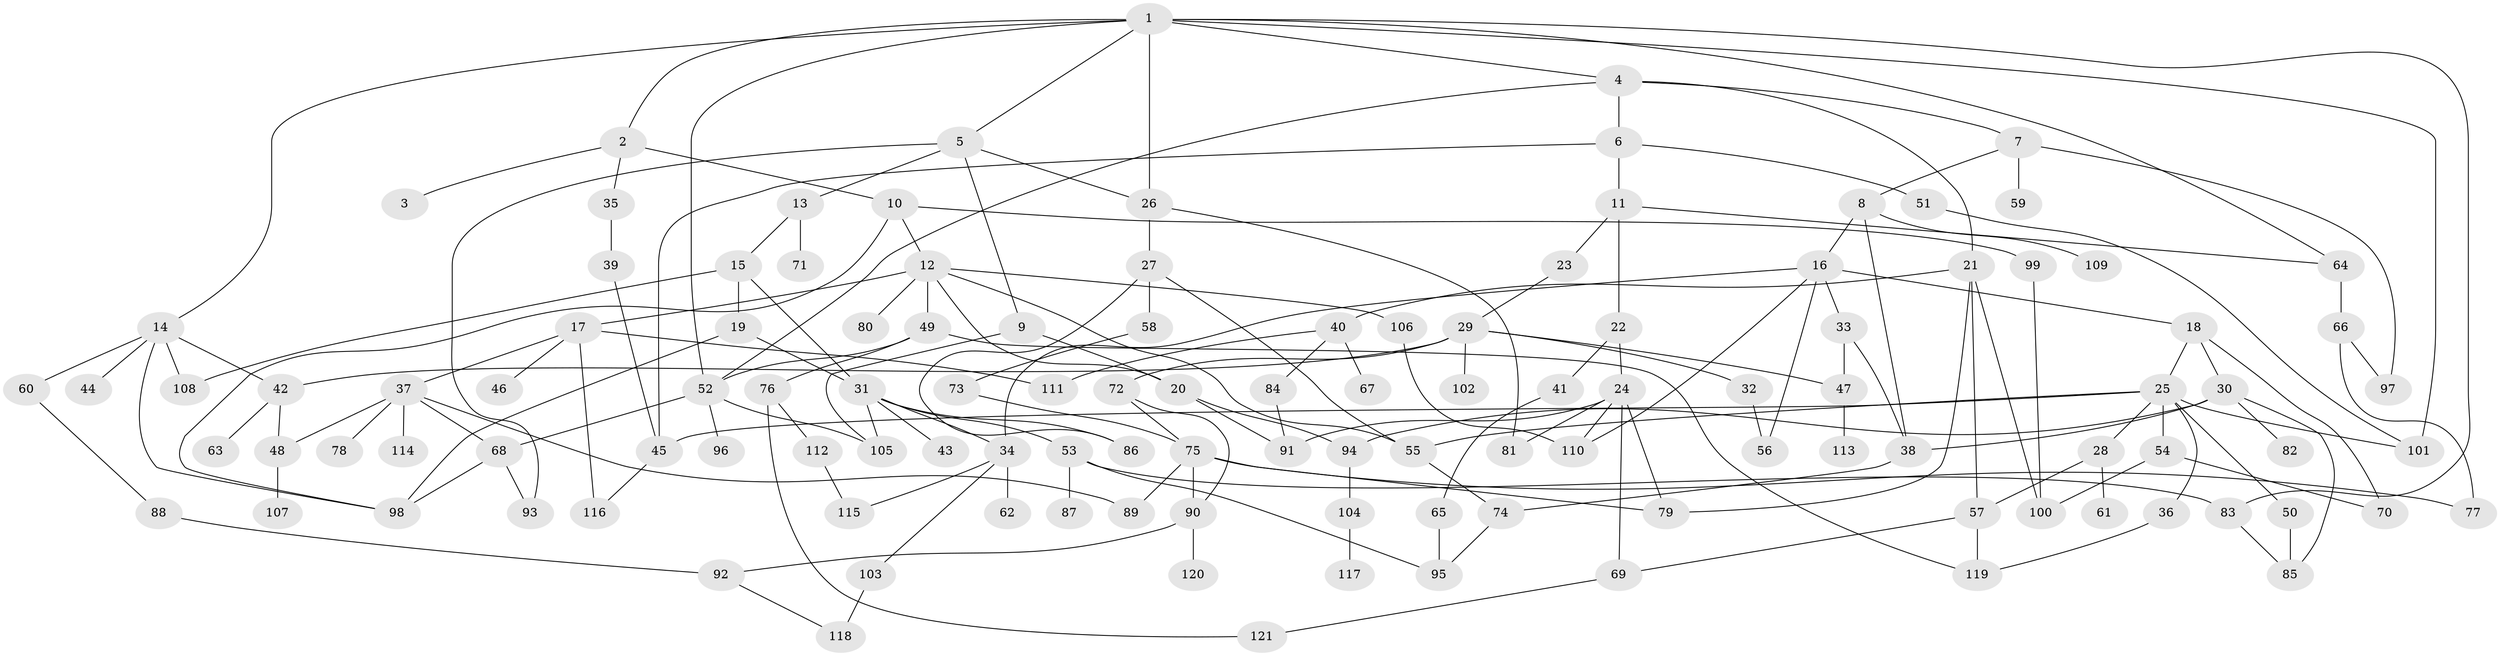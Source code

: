 // Generated by graph-tools (version 1.1) at 2025/00/03/09/25 03:00:56]
// undirected, 121 vertices, 180 edges
graph export_dot {
graph [start="1"]
  node [color=gray90,style=filled];
  1;
  2;
  3;
  4;
  5;
  6;
  7;
  8;
  9;
  10;
  11;
  12;
  13;
  14;
  15;
  16;
  17;
  18;
  19;
  20;
  21;
  22;
  23;
  24;
  25;
  26;
  27;
  28;
  29;
  30;
  31;
  32;
  33;
  34;
  35;
  36;
  37;
  38;
  39;
  40;
  41;
  42;
  43;
  44;
  45;
  46;
  47;
  48;
  49;
  50;
  51;
  52;
  53;
  54;
  55;
  56;
  57;
  58;
  59;
  60;
  61;
  62;
  63;
  64;
  65;
  66;
  67;
  68;
  69;
  70;
  71;
  72;
  73;
  74;
  75;
  76;
  77;
  78;
  79;
  80;
  81;
  82;
  83;
  84;
  85;
  86;
  87;
  88;
  89;
  90;
  91;
  92;
  93;
  94;
  95;
  96;
  97;
  98;
  99;
  100;
  101;
  102;
  103;
  104;
  105;
  106;
  107;
  108;
  109;
  110;
  111;
  112;
  113;
  114;
  115;
  116;
  117;
  118;
  119;
  120;
  121;
  1 -- 2;
  1 -- 4;
  1 -- 5;
  1 -- 14;
  1 -- 26;
  1 -- 64;
  1 -- 83;
  1 -- 52;
  1 -- 101;
  2 -- 3;
  2 -- 10;
  2 -- 35;
  4 -- 6;
  4 -- 7;
  4 -- 21;
  4 -- 52;
  5 -- 9;
  5 -- 13;
  5 -- 93;
  5 -- 26;
  6 -- 11;
  6 -- 51;
  6 -- 45;
  7 -- 8;
  7 -- 59;
  7 -- 97;
  8 -- 16;
  8 -- 109;
  8 -- 38;
  9 -- 105;
  9 -- 20;
  10 -- 12;
  10 -- 99;
  10 -- 98;
  11 -- 22;
  11 -- 23;
  11 -- 64;
  12 -- 17;
  12 -- 20;
  12 -- 49;
  12 -- 80;
  12 -- 106;
  12 -- 55;
  13 -- 15;
  13 -- 71;
  14 -- 44;
  14 -- 60;
  14 -- 98;
  14 -- 108;
  14 -- 42;
  15 -- 19;
  15 -- 31;
  15 -- 108;
  16 -- 18;
  16 -- 33;
  16 -- 110;
  16 -- 34;
  16 -- 56;
  17 -- 37;
  17 -- 46;
  17 -- 116;
  17 -- 111;
  18 -- 25;
  18 -- 30;
  18 -- 70;
  19 -- 31;
  19 -- 98;
  20 -- 94;
  20 -- 91;
  21 -- 40;
  21 -- 57;
  21 -- 79;
  21 -- 100;
  22 -- 24;
  22 -- 41;
  23 -- 29;
  24 -- 110;
  24 -- 81;
  24 -- 91;
  24 -- 79;
  24 -- 69;
  25 -- 28;
  25 -- 36;
  25 -- 50;
  25 -- 54;
  25 -- 55;
  25 -- 101;
  25 -- 45;
  26 -- 27;
  26 -- 81;
  27 -- 55;
  27 -- 58;
  27 -- 86;
  28 -- 57;
  28 -- 61;
  29 -- 32;
  29 -- 42;
  29 -- 72;
  29 -- 102;
  29 -- 47;
  30 -- 82;
  30 -- 94;
  30 -- 38;
  30 -- 85;
  31 -- 34;
  31 -- 43;
  31 -- 53;
  31 -- 86;
  31 -- 105;
  32 -- 56;
  33 -- 38;
  33 -- 47;
  34 -- 62;
  34 -- 103;
  34 -- 115;
  35 -- 39;
  36 -- 119;
  37 -- 48;
  37 -- 68;
  37 -- 78;
  37 -- 114;
  37 -- 89;
  38 -- 74;
  39 -- 45;
  40 -- 67;
  40 -- 84;
  40 -- 111;
  41 -- 65;
  42 -- 63;
  42 -- 48;
  45 -- 116;
  47 -- 113;
  48 -- 107;
  49 -- 52;
  49 -- 76;
  49 -- 119;
  50 -- 85;
  51 -- 101;
  52 -- 96;
  52 -- 105;
  52 -- 68;
  53 -- 83;
  53 -- 87;
  53 -- 95;
  54 -- 70;
  54 -- 100;
  55 -- 74;
  57 -- 69;
  57 -- 119;
  58 -- 73;
  60 -- 88;
  64 -- 66;
  65 -- 95;
  66 -- 77;
  66 -- 97;
  68 -- 93;
  68 -- 98;
  69 -- 121;
  72 -- 75;
  72 -- 90;
  73 -- 75;
  74 -- 95;
  75 -- 77;
  75 -- 79;
  75 -- 89;
  75 -- 90;
  76 -- 112;
  76 -- 121;
  83 -- 85;
  84 -- 91;
  88 -- 92;
  90 -- 120;
  90 -- 92;
  92 -- 118;
  94 -- 104;
  99 -- 100;
  103 -- 118;
  104 -- 117;
  106 -- 110;
  112 -- 115;
}
